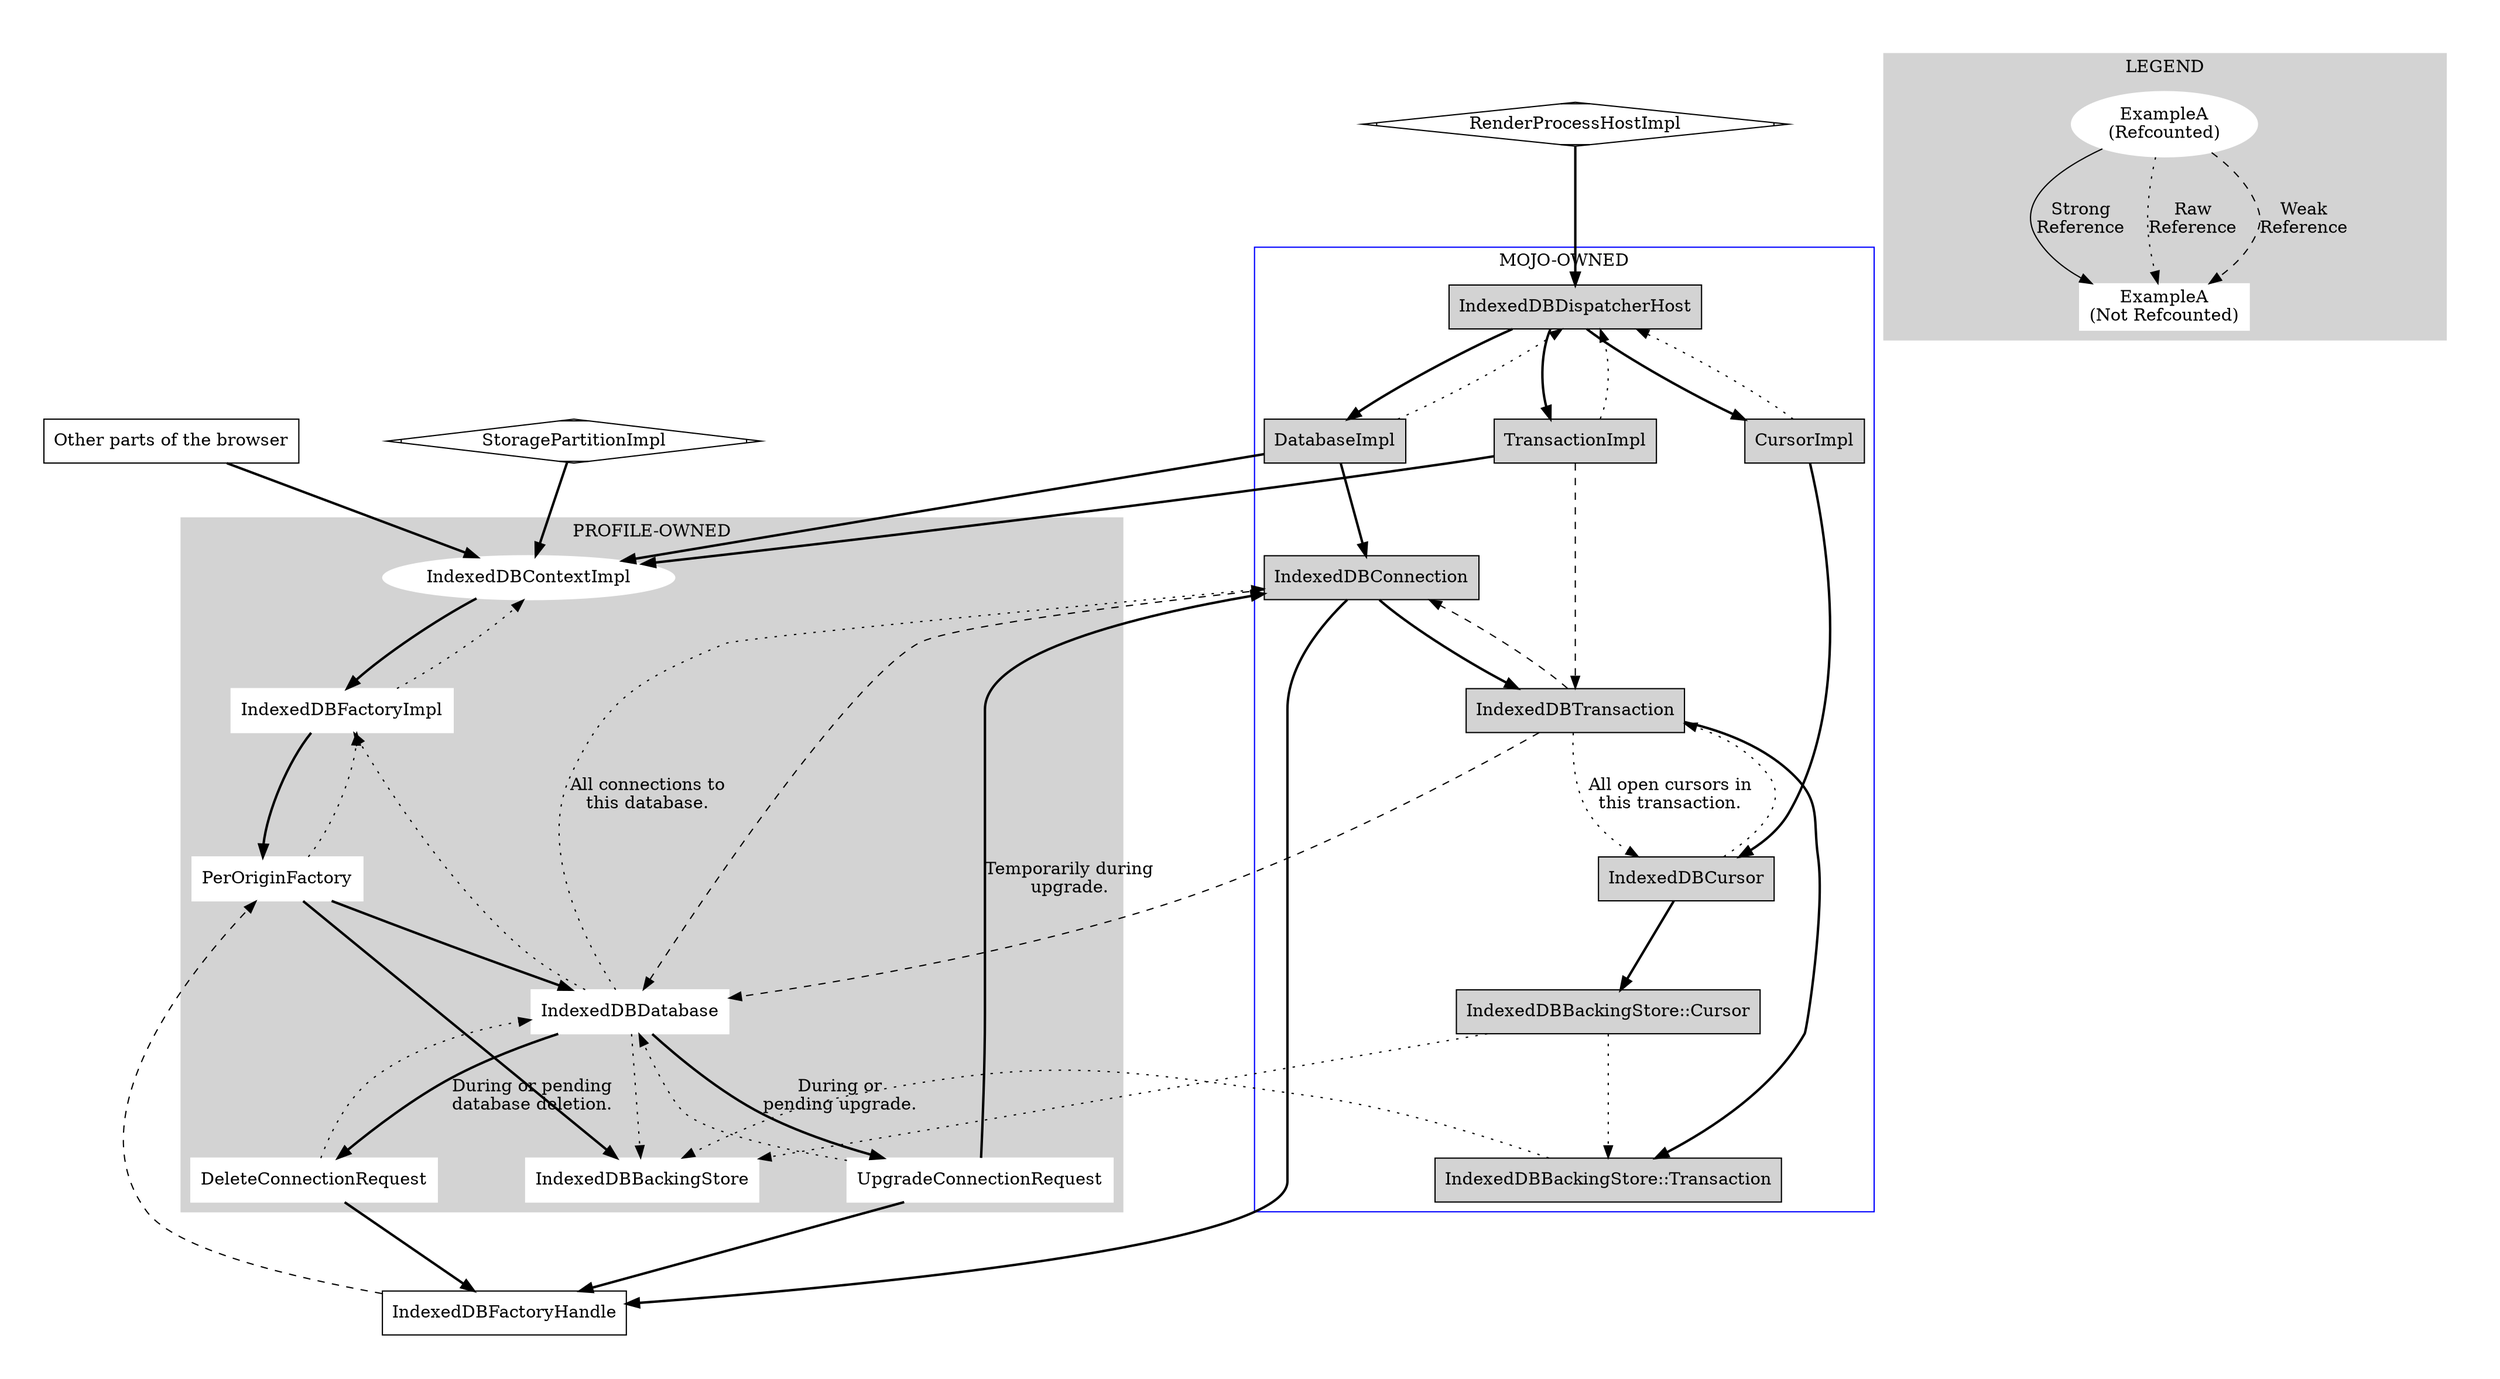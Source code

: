 digraph IndexedDBOwnershipGraph {
  graph [pad=".5", nodesep="1", ranksep="1"];
  node [shape="box"];

  // Solid edge means unique ownership reference
  // Dashed edge means a weakptr reference
  // Dotted edge means a raw pointer referencej

  subgraph cluster_1 {
    style=filled;
    color=lightgrey;
    node [style=filled,color=white];
    label = "PROFILE-OWNED";
    IndexedDBContextImpl;
    IndexedDBFactoryImpl;
    PerOriginFactory;
    IndexedDBDatabase;
    IndexedDBBackingStore;
    UpgradeConnectionRequest;
    DeleteConnectionRequest;
  }

  subgraph cluster_2 {
    node [style=filled];
    label = "MOJO-OWNED";
    color=blue;
    IndexedDBDispatcherHost;
    DatabaseImpl;
    CursorImpl;
    TransactionImpl;
    IndexedDBConnection;
    IndexedDBTransaction;
    IndexedDBCursor;
    "IndexedDBBackingStore::Transaction";
    "IndexedDBBackingStore::Cursor";
  }

  subgraph cluster_3 {
    style=filled;
    color=lightgrey;
    node [style=filled,color=white];
    label = "LEGEND";
    ExampleA [shape=oval, label="ExampleA\n(Refcounted)"];
    ExampleB [label="ExampleA\n(Not Refcounted)"];
    ExampleA -> ExampleB [style="dotted", label="Raw\nReference"];
    ExampleA -> ExampleB [style="dashed" label="Weak\nReference"];
    ExampleA -> ExampleB [label="Strong\nReference"];
  }
  edge [style=bold];

  "Other parts of the browser" -> IndexedDBContextImpl;
  StoragePartitionImpl [shape="Mdiamond"];
  RenderProcessHostImpl [shape="Mdiamond"];
  StoragePartitionImpl -> IndexedDBContextImpl;

  RenderProcessHostImpl -> IndexedDBDispatcherHost;
  IndexedDBContextImpl -> IndexedDBFactoryImpl;

  IndexedDBFactoryImpl -> PerOriginFactory;
  IndexedDBFactoryImpl -> IndexedDBContextImpl [style="dotted"];

  PerOriginFactory -> IndexedDBFactoryImpl [style="dotted"];
  PerOriginFactory -> IndexedDBBackingStore;
  PerOriginFactory -> IndexedDBDatabase;

  IndexedDBFactoryHandle -> PerOriginFactory [style="dashed"];

  IndexedDBDatabase -> IndexedDBBackingStore [style="dotted"];
  IndexedDBDatabase -> IndexedDBFactoryImpl [style="dotted"];
  IndexedDBDatabase -> IndexedDBConnection [style="dotted", label="All connections to\nthis database."];

  IndexedDBDatabase -> UpgradeConnectionRequest [label="During or\npending upgrade."];
  IndexedDBDatabase -> DeleteConnectionRequest [label="During or pending\ndatabase deletion."];

  UpgradeConnectionRequest -> IndexedDBFactoryHandle;
  UpgradeConnectionRequest -> IndexedDBDatabase [style="dotted"];
  UpgradeConnectionRequest -> IndexedDBConnection [label="Temporarily during\nupgrade."];
  DeleteConnectionRequest -> IndexedDBFactoryHandle;
  DeleteConnectionRequest -> IndexedDBDatabase [style="dotted"];

  IndexedDBDispatcherHost -> DatabaseImpl;
  IndexedDBDispatcherHost -> CursorImpl;
  IndexedDBDispatcherHost -> TransactionImpl;

  DatabaseImpl -> IndexedDBDispatcherHost [style="dotted"];
  DatabaseImpl -> IndexedDBContextImpl;
  DatabaseImpl -> IndexedDBConnection;

  IndexedDBConnection -> IndexedDBFactoryHandle;
  IndexedDBConnection -> IndexedDBDatabase [style="dashed"];
  IndexedDBConnection -> IndexedDBTransaction;

  IndexedDBTransaction -> IndexedDBDatabase [style="dashed"];
  IndexedDBTransaction -> IndexedDBConnection [style="dashed"];
  IndexedDBTransaction -> IndexedDBCursor [style="dotted",label="All open cursors in\nthis transaction."];
  IndexedDBTransaction -> "IndexedDBBackingStore::Transaction";

  CursorImpl -> IndexedDBDispatcherHost [style="dotted"];
  CursorImpl -> IndexedDBCursor;

  IndexedDBCursor -> IndexedDBTransaction [style="dotted"];
  IndexedDBCursor -> "IndexedDBBackingStore::Cursor";

  "IndexedDBBackingStore::Transaction" -> IndexedDBBackingStore [style="dotted"];
  "IndexedDBBackingStore::Cursor" -> "IndexedDBBackingStore::Transaction" [style="dotted"];
  "IndexedDBBackingStore::Cursor" -> IndexedDBBackingStore [style="dotted"];

  TransactionImpl -> IndexedDBDispatcherHost [style="dotted"];
  TransactionImpl -> IndexedDBContextImpl;
  TransactionImpl -> IndexedDBTransaction [style="dashed"];

  IndexedDBContextImpl [shape=oval];
}